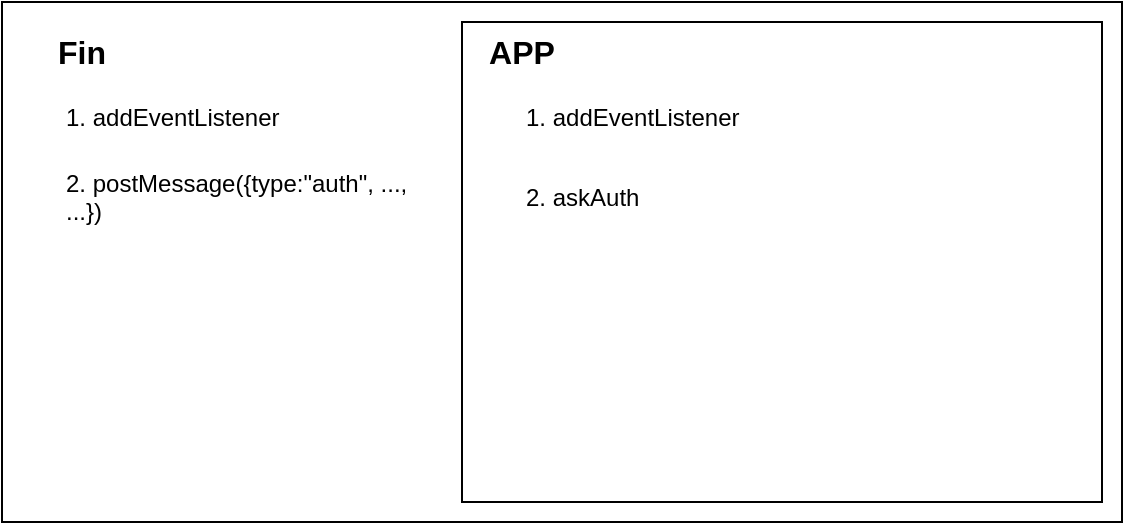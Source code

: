 <mxfile version="28.0.9">
  <diagram name="第 1 页" id="p-Kf3uR-xjNbBCjLXrCC">
    <mxGraphModel dx="1205" dy="715" grid="1" gridSize="10" guides="1" tooltips="1" connect="1" arrows="1" fold="1" page="1" pageScale="1" pageWidth="827" pageHeight="1169" math="0" shadow="0">
      <root>
        <mxCell id="0" />
        <mxCell id="1" parent="0" />
        <mxCell id="PUXzwF9LKrd8F2zT3Y6Q-1" value="" style="rounded=0;whiteSpace=wrap;html=1;" parent="1" vertex="1">
          <mxGeometry x="160" y="130" width="560" height="260" as="geometry" />
        </mxCell>
        <mxCell id="8KbCy9lmEmseonxulgkd-1" value="" style="rounded=0;whiteSpace=wrap;html=1;" parent="1" vertex="1">
          <mxGeometry x="390" y="140" width="320" height="240" as="geometry" />
        </mxCell>
        <mxCell id="k14G_yBd1Yv2Ia4y4y2w-1" value="Fin" style="text;html=1;align=center;verticalAlign=middle;whiteSpace=wrap;rounded=0;fontStyle=1;fontSize=16;" vertex="1" parent="1">
          <mxGeometry x="170" y="140" width="60" height="30" as="geometry" />
        </mxCell>
        <mxCell id="k14G_yBd1Yv2Ia4y4y2w-3" value="APP" style="text;html=1;align=center;verticalAlign=middle;whiteSpace=wrap;rounded=0;fontSize=16;fontStyle=1" vertex="1" parent="1">
          <mxGeometry x="390" y="140" width="60" height="30" as="geometry" />
        </mxCell>
        <mxCell id="k14G_yBd1Yv2Ia4y4y2w-4" value="1. addEventListener&lt;div&gt;&lt;br&gt;&lt;/div&gt;" style="text;html=1;align=left;verticalAlign=middle;whiteSpace=wrap;rounded=0;" vertex="1" parent="1">
          <mxGeometry x="420" y="180" width="190" height="30" as="geometry" />
        </mxCell>
        <mxCell id="k14G_yBd1Yv2Ia4y4y2w-6" value="&lt;div style=&quot;&quot;&gt;&lt;span style=&quot;background-color: transparent; color: light-dark(rgb(0, 0, 0), rgb(255, 255, 255));&quot;&gt;2. askAuth&lt;/span&gt;&lt;/div&gt;&lt;div&gt;&lt;br&gt;&lt;/div&gt;" style="text;html=1;align=left;verticalAlign=middle;whiteSpace=wrap;rounded=0;" vertex="1" parent="1">
          <mxGeometry x="420" y="220" width="190" height="30" as="geometry" />
        </mxCell>
        <mxCell id="k14G_yBd1Yv2Ia4y4y2w-7" value="1. addEventListener&lt;div&gt;&lt;br&gt;&lt;/div&gt;" style="text;html=1;align=left;verticalAlign=middle;whiteSpace=wrap;rounded=0;" vertex="1" parent="1">
          <mxGeometry x="190" y="180" width="190" height="30" as="geometry" />
        </mxCell>
        <mxCell id="k14G_yBd1Yv2Ia4y4y2w-8" value="2. postMessage({type:&quot;auth&quot;, ..., ...})&lt;div&gt;&lt;br&gt;&lt;/div&gt;" style="text;html=1;align=left;verticalAlign=middle;whiteSpace=wrap;rounded=0;" vertex="1" parent="1">
          <mxGeometry x="190" y="220" width="190" height="30" as="geometry" />
        </mxCell>
      </root>
    </mxGraphModel>
  </diagram>
</mxfile>
